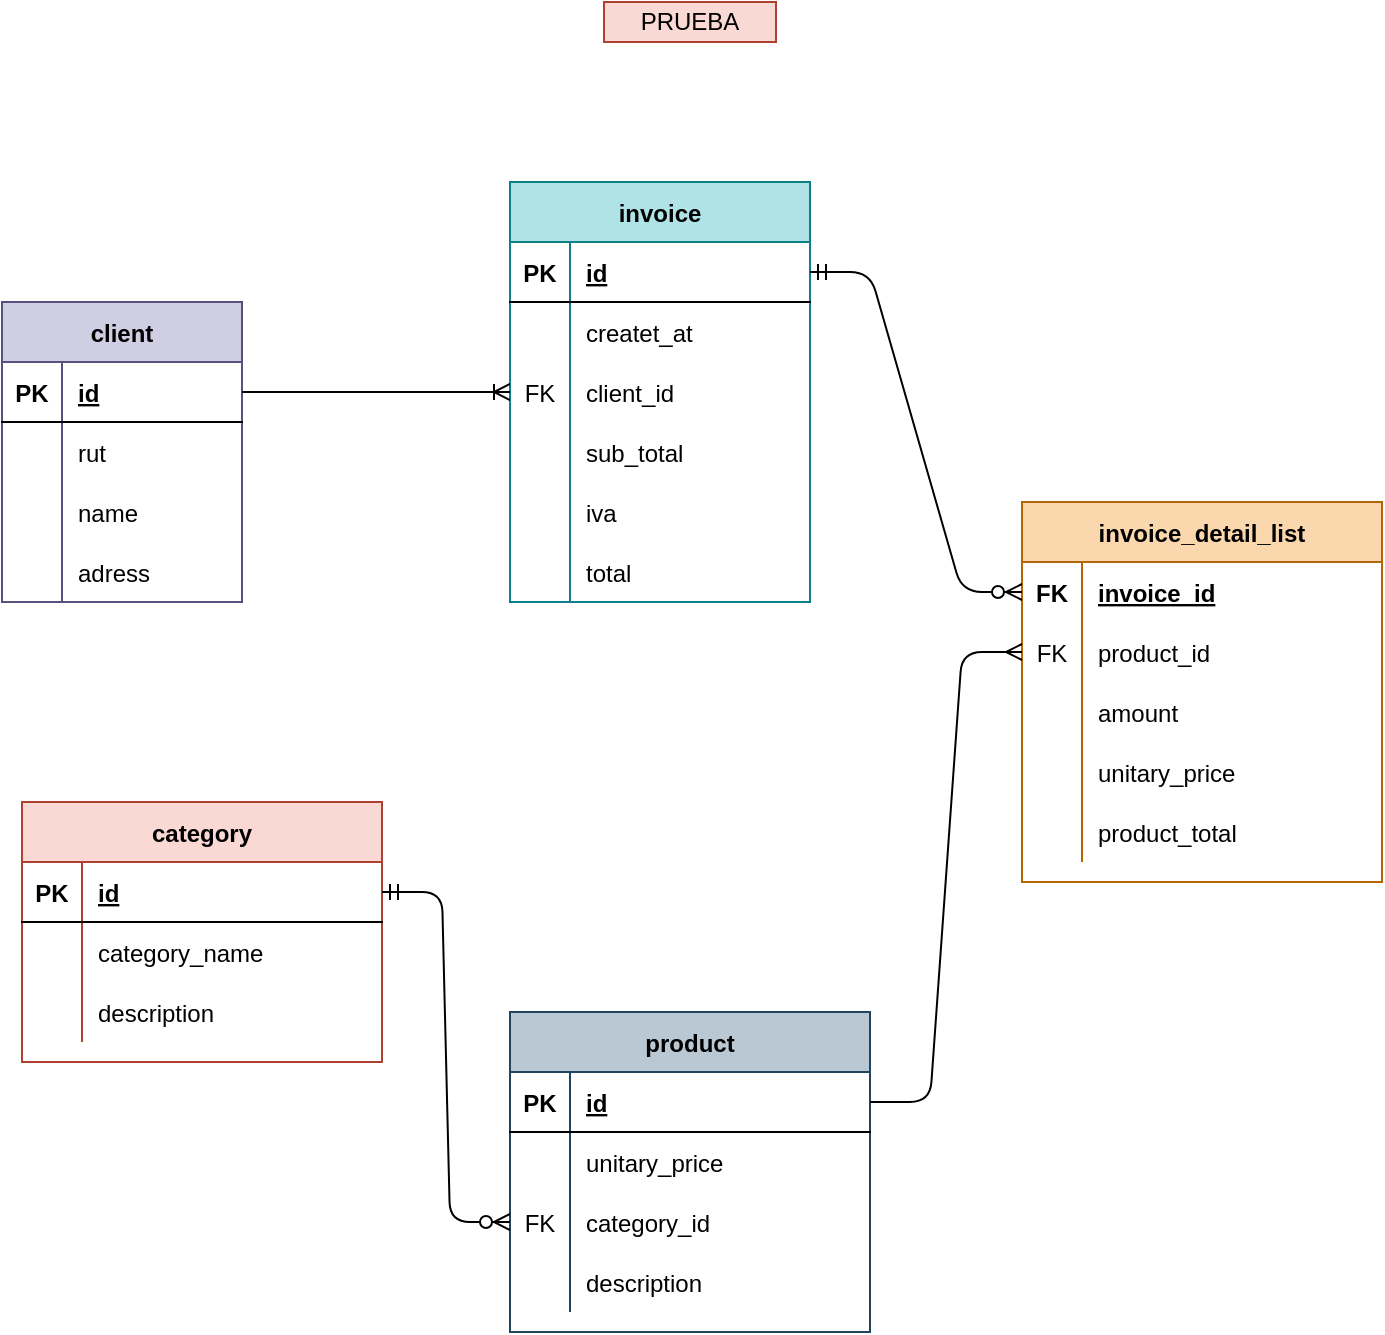 <mxfile version="14.5.10" type="device"><diagram id="mGJSvG1Wip0SbqEa6AOt" name="Page-1"><mxGraphModel dx="1422" dy="762" grid="1" gridSize="10" guides="1" tooltips="1" connect="1" arrows="1" fold="1" page="1" pageScale="1" pageWidth="827" pageHeight="1169" math="0" shadow="0"><root><mxCell id="0"/><mxCell id="1" parent="0"/><mxCell id="eV7dM3oFYVPUj0QsVYrU-2" value="client" style="shape=table;startSize=30;container=1;collapsible=1;childLayout=tableLayout;fixedRows=1;rowLines=0;fontStyle=1;align=center;resizeLast=1;fillColor=#d0cee2;strokeColor=#56517e;" vertex="1" parent="1"><mxGeometry x="69" y="240" width="120" height="150" as="geometry"/></mxCell><mxCell id="eV7dM3oFYVPUj0QsVYrU-3" value="" style="shape=partialRectangle;collapsible=0;dropTarget=0;pointerEvents=0;fillColor=none;top=0;left=0;bottom=1;right=0;points=[[0,0.5],[1,0.5]];portConstraint=eastwest;" vertex="1" parent="eV7dM3oFYVPUj0QsVYrU-2"><mxGeometry y="30" width="120" height="30" as="geometry"/></mxCell><mxCell id="eV7dM3oFYVPUj0QsVYrU-4" value="PK" style="shape=partialRectangle;connectable=0;fillColor=none;top=0;left=0;bottom=0;right=0;fontStyle=1;overflow=hidden;" vertex="1" parent="eV7dM3oFYVPUj0QsVYrU-3"><mxGeometry width="30" height="30" as="geometry"/></mxCell><mxCell id="eV7dM3oFYVPUj0QsVYrU-5" value="id" style="shape=partialRectangle;connectable=0;fillColor=none;top=0;left=0;bottom=0;right=0;align=left;spacingLeft=6;fontStyle=5;overflow=hidden;" vertex="1" parent="eV7dM3oFYVPUj0QsVYrU-3"><mxGeometry x="30" width="90" height="30" as="geometry"/></mxCell><mxCell id="eV7dM3oFYVPUj0QsVYrU-6" value="" style="shape=partialRectangle;collapsible=0;dropTarget=0;pointerEvents=0;fillColor=none;top=0;left=0;bottom=0;right=0;points=[[0,0.5],[1,0.5]];portConstraint=eastwest;" vertex="1" parent="eV7dM3oFYVPUj0QsVYrU-2"><mxGeometry y="60" width="120" height="30" as="geometry"/></mxCell><mxCell id="eV7dM3oFYVPUj0QsVYrU-7" value="" style="shape=partialRectangle;connectable=0;fillColor=none;top=0;left=0;bottom=0;right=0;editable=1;overflow=hidden;" vertex="1" parent="eV7dM3oFYVPUj0QsVYrU-6"><mxGeometry width="30" height="30" as="geometry"/></mxCell><mxCell id="eV7dM3oFYVPUj0QsVYrU-8" value="rut" style="shape=partialRectangle;connectable=0;fillColor=none;top=0;left=0;bottom=0;right=0;align=left;spacingLeft=6;overflow=hidden;" vertex="1" parent="eV7dM3oFYVPUj0QsVYrU-6"><mxGeometry x="30" width="90" height="30" as="geometry"/></mxCell><mxCell id="eV7dM3oFYVPUj0QsVYrU-9" value="" style="shape=partialRectangle;collapsible=0;dropTarget=0;pointerEvents=0;fillColor=none;top=0;left=0;bottom=0;right=0;points=[[0,0.5],[1,0.5]];portConstraint=eastwest;" vertex="1" parent="eV7dM3oFYVPUj0QsVYrU-2"><mxGeometry y="90" width="120" height="30" as="geometry"/></mxCell><mxCell id="eV7dM3oFYVPUj0QsVYrU-10" value="" style="shape=partialRectangle;connectable=0;fillColor=none;top=0;left=0;bottom=0;right=0;editable=1;overflow=hidden;" vertex="1" parent="eV7dM3oFYVPUj0QsVYrU-9"><mxGeometry width="30" height="30" as="geometry"/></mxCell><mxCell id="eV7dM3oFYVPUj0QsVYrU-11" value="name" style="shape=partialRectangle;connectable=0;fillColor=none;top=0;left=0;bottom=0;right=0;align=left;spacingLeft=6;overflow=hidden;" vertex="1" parent="eV7dM3oFYVPUj0QsVYrU-9"><mxGeometry x="30" width="90" height="30" as="geometry"/></mxCell><mxCell id="eV7dM3oFYVPUj0QsVYrU-12" value="" style="shape=partialRectangle;collapsible=0;dropTarget=0;pointerEvents=0;fillColor=none;top=0;left=0;bottom=0;right=0;points=[[0,0.5],[1,0.5]];portConstraint=eastwest;" vertex="1" parent="eV7dM3oFYVPUj0QsVYrU-2"><mxGeometry y="120" width="120" height="30" as="geometry"/></mxCell><mxCell id="eV7dM3oFYVPUj0QsVYrU-13" value="" style="shape=partialRectangle;connectable=0;fillColor=none;top=0;left=0;bottom=0;right=0;editable=1;overflow=hidden;" vertex="1" parent="eV7dM3oFYVPUj0QsVYrU-12"><mxGeometry width="30" height="30" as="geometry"/></mxCell><mxCell id="eV7dM3oFYVPUj0QsVYrU-14" value="adress" style="shape=partialRectangle;connectable=0;fillColor=none;top=0;left=0;bottom=0;right=0;align=left;spacingLeft=6;overflow=hidden;" vertex="1" parent="eV7dM3oFYVPUj0QsVYrU-12"><mxGeometry x="30" width="90" height="30" as="geometry"/></mxCell><mxCell id="eV7dM3oFYVPUj0QsVYrU-15" value="invoice" style="shape=table;startSize=30;container=1;collapsible=1;childLayout=tableLayout;fixedRows=1;rowLines=0;fontStyle=1;align=center;resizeLast=1;fillColor=#b0e3e6;strokeColor=#0e8088;" vertex="1" parent="1"><mxGeometry x="323" y="180" width="150" height="210" as="geometry"/></mxCell><mxCell id="eV7dM3oFYVPUj0QsVYrU-16" value="" style="shape=partialRectangle;collapsible=0;dropTarget=0;pointerEvents=0;fillColor=none;top=0;left=0;bottom=1;right=0;points=[[0,0.5],[1,0.5]];portConstraint=eastwest;" vertex="1" parent="eV7dM3oFYVPUj0QsVYrU-15"><mxGeometry y="30" width="150" height="30" as="geometry"/></mxCell><mxCell id="eV7dM3oFYVPUj0QsVYrU-17" value="PK" style="shape=partialRectangle;connectable=0;fillColor=none;top=0;left=0;bottom=0;right=0;fontStyle=1;overflow=hidden;" vertex="1" parent="eV7dM3oFYVPUj0QsVYrU-16"><mxGeometry width="30" height="30" as="geometry"/></mxCell><mxCell id="eV7dM3oFYVPUj0QsVYrU-18" value="id" style="shape=partialRectangle;connectable=0;fillColor=none;top=0;left=0;bottom=0;right=0;align=left;spacingLeft=6;fontStyle=5;overflow=hidden;" vertex="1" parent="eV7dM3oFYVPUj0QsVYrU-16"><mxGeometry x="30" width="120" height="30" as="geometry"/></mxCell><mxCell id="eV7dM3oFYVPUj0QsVYrU-19" value="" style="shape=partialRectangle;collapsible=0;dropTarget=0;pointerEvents=0;fillColor=none;top=0;left=0;bottom=0;right=0;points=[[0,0.5],[1,0.5]];portConstraint=eastwest;" vertex="1" parent="eV7dM3oFYVPUj0QsVYrU-15"><mxGeometry y="60" width="150" height="30" as="geometry"/></mxCell><mxCell id="eV7dM3oFYVPUj0QsVYrU-20" value="" style="shape=partialRectangle;connectable=0;fillColor=none;top=0;left=0;bottom=0;right=0;editable=1;overflow=hidden;" vertex="1" parent="eV7dM3oFYVPUj0QsVYrU-19"><mxGeometry width="30" height="30" as="geometry"/></mxCell><mxCell id="eV7dM3oFYVPUj0QsVYrU-21" value="createt_at" style="shape=partialRectangle;connectable=0;fillColor=none;top=0;left=0;bottom=0;right=0;align=left;spacingLeft=6;overflow=hidden;" vertex="1" parent="eV7dM3oFYVPUj0QsVYrU-19"><mxGeometry x="30" width="120" height="30" as="geometry"/></mxCell><mxCell id="eV7dM3oFYVPUj0QsVYrU-22" value="" style="shape=partialRectangle;collapsible=0;dropTarget=0;pointerEvents=0;fillColor=none;top=0;left=0;bottom=0;right=0;points=[[0,0.5],[1,0.5]];portConstraint=eastwest;" vertex="1" parent="eV7dM3oFYVPUj0QsVYrU-15"><mxGeometry y="90" width="150" height="30" as="geometry"/></mxCell><mxCell id="eV7dM3oFYVPUj0QsVYrU-23" value="FK" style="shape=partialRectangle;connectable=0;fillColor=none;top=0;left=0;bottom=0;right=0;editable=1;overflow=hidden;" vertex="1" parent="eV7dM3oFYVPUj0QsVYrU-22"><mxGeometry width="30" height="30" as="geometry"/></mxCell><mxCell id="eV7dM3oFYVPUj0QsVYrU-24" value="client_id" style="shape=partialRectangle;connectable=0;fillColor=none;top=0;left=0;bottom=0;right=0;align=left;spacingLeft=6;overflow=hidden;" vertex="1" parent="eV7dM3oFYVPUj0QsVYrU-22"><mxGeometry x="30" width="120" height="30" as="geometry"/></mxCell><mxCell id="eV7dM3oFYVPUj0QsVYrU-41" value="" style="shape=partialRectangle;collapsible=0;dropTarget=0;pointerEvents=0;fillColor=none;top=0;left=0;bottom=0;right=0;points=[[0,0.5],[1,0.5]];portConstraint=eastwest;" vertex="1" parent="eV7dM3oFYVPUj0QsVYrU-15"><mxGeometry y="120" width="150" height="30" as="geometry"/></mxCell><mxCell id="eV7dM3oFYVPUj0QsVYrU-42" value="" style="shape=partialRectangle;connectable=0;fillColor=none;top=0;left=0;bottom=0;right=0;editable=1;overflow=hidden;" vertex="1" parent="eV7dM3oFYVPUj0QsVYrU-41"><mxGeometry width="30" height="30" as="geometry"/></mxCell><mxCell id="eV7dM3oFYVPUj0QsVYrU-43" value="sub_total" style="shape=partialRectangle;connectable=0;fillColor=none;top=0;left=0;bottom=0;right=0;align=left;spacingLeft=6;overflow=hidden;" vertex="1" parent="eV7dM3oFYVPUj0QsVYrU-41"><mxGeometry x="30" width="120" height="30" as="geometry"/></mxCell><mxCell id="eV7dM3oFYVPUj0QsVYrU-44" value="" style="shape=partialRectangle;collapsible=0;dropTarget=0;pointerEvents=0;fillColor=none;top=0;left=0;bottom=0;right=0;points=[[0,0.5],[1,0.5]];portConstraint=eastwest;" vertex="1" parent="eV7dM3oFYVPUj0QsVYrU-15"><mxGeometry y="150" width="150" height="30" as="geometry"/></mxCell><mxCell id="eV7dM3oFYVPUj0QsVYrU-45" value="" style="shape=partialRectangle;connectable=0;fillColor=none;top=0;left=0;bottom=0;right=0;editable=1;overflow=hidden;" vertex="1" parent="eV7dM3oFYVPUj0QsVYrU-44"><mxGeometry width="30" height="30" as="geometry"/></mxCell><mxCell id="eV7dM3oFYVPUj0QsVYrU-46" value="iva" style="shape=partialRectangle;connectable=0;fillColor=none;top=0;left=0;bottom=0;right=0;align=left;spacingLeft=6;overflow=hidden;" vertex="1" parent="eV7dM3oFYVPUj0QsVYrU-44"><mxGeometry x="30" width="120" height="30" as="geometry"/></mxCell><mxCell id="eV7dM3oFYVPUj0QsVYrU-60" value="" style="shape=partialRectangle;collapsible=0;dropTarget=0;pointerEvents=0;fillColor=none;top=0;left=0;bottom=0;right=0;points=[[0,0.5],[1,0.5]];portConstraint=eastwest;" vertex="1" parent="eV7dM3oFYVPUj0QsVYrU-15"><mxGeometry y="180" width="150" height="30" as="geometry"/></mxCell><mxCell id="eV7dM3oFYVPUj0QsVYrU-61" value="" style="shape=partialRectangle;connectable=0;fillColor=none;top=0;left=0;bottom=0;right=0;editable=1;overflow=hidden;" vertex="1" parent="eV7dM3oFYVPUj0QsVYrU-60"><mxGeometry width="30" height="30" as="geometry"/></mxCell><mxCell id="eV7dM3oFYVPUj0QsVYrU-62" value="total" style="shape=partialRectangle;connectable=0;fillColor=none;top=0;left=0;bottom=0;right=0;align=left;spacingLeft=6;overflow=hidden;" vertex="1" parent="eV7dM3oFYVPUj0QsVYrU-60"><mxGeometry x="30" width="120" height="30" as="geometry"/></mxCell><mxCell id="eV7dM3oFYVPUj0QsVYrU-47" value="invoice_detail_list" style="shape=table;startSize=30;container=1;collapsible=1;childLayout=tableLayout;fixedRows=1;rowLines=0;fontStyle=1;align=center;resizeLast=1;fillColor=#fad7ac;strokeColor=#b46504;" vertex="1" parent="1"><mxGeometry x="579" y="340" width="180" height="190" as="geometry"/></mxCell><mxCell id="eV7dM3oFYVPUj0QsVYrU-48" value="" style="shape=partialRectangle;collapsible=0;dropTarget=0;pointerEvents=0;fillColor=none;top=0;left=0;bottom=1;right=0;points=[[0,0.5],[1,0.5]];portConstraint=eastwest;strokeColor=none;" vertex="1" parent="eV7dM3oFYVPUj0QsVYrU-47"><mxGeometry y="30" width="180" height="30" as="geometry"/></mxCell><mxCell id="eV7dM3oFYVPUj0QsVYrU-49" value="FK" style="shape=partialRectangle;connectable=0;fillColor=none;top=0;left=0;bottom=0;right=0;fontStyle=1;overflow=hidden;" vertex="1" parent="eV7dM3oFYVPUj0QsVYrU-48"><mxGeometry width="30" height="30" as="geometry"/></mxCell><mxCell id="eV7dM3oFYVPUj0QsVYrU-50" value="invoice_id" style="shape=partialRectangle;connectable=0;fillColor=none;top=0;left=0;bottom=0;right=0;align=left;spacingLeft=6;fontStyle=5;overflow=hidden;strokeColor=none;" vertex="1" parent="eV7dM3oFYVPUj0QsVYrU-48"><mxGeometry x="30" width="150" height="30" as="geometry"/></mxCell><mxCell id="eV7dM3oFYVPUj0QsVYrU-51" value="" style="shape=partialRectangle;collapsible=0;dropTarget=0;pointerEvents=0;fillColor=none;top=0;left=0;bottom=0;right=0;points=[[0,0.5],[1,0.5]];portConstraint=eastwest;" vertex="1" parent="eV7dM3oFYVPUj0QsVYrU-47"><mxGeometry y="60" width="180" height="30" as="geometry"/></mxCell><mxCell id="eV7dM3oFYVPUj0QsVYrU-52" value="FK" style="shape=partialRectangle;connectable=0;fillColor=none;top=0;left=0;bottom=0;right=0;editable=1;overflow=hidden;" vertex="1" parent="eV7dM3oFYVPUj0QsVYrU-51"><mxGeometry width="30" height="30" as="geometry"/></mxCell><mxCell id="eV7dM3oFYVPUj0QsVYrU-53" value="product_id" style="shape=partialRectangle;connectable=0;fillColor=none;top=0;left=0;bottom=0;right=0;align=left;spacingLeft=6;overflow=hidden;" vertex="1" parent="eV7dM3oFYVPUj0QsVYrU-51"><mxGeometry x="30" width="150" height="30" as="geometry"/></mxCell><mxCell id="eV7dM3oFYVPUj0QsVYrU-54" value="" style="shape=partialRectangle;collapsible=0;dropTarget=0;pointerEvents=0;fillColor=none;top=0;left=0;bottom=0;right=0;points=[[0,0.5],[1,0.5]];portConstraint=eastwest;" vertex="1" parent="eV7dM3oFYVPUj0QsVYrU-47"><mxGeometry y="90" width="180" height="30" as="geometry"/></mxCell><mxCell id="eV7dM3oFYVPUj0QsVYrU-55" value="" style="shape=partialRectangle;connectable=0;fillColor=none;top=0;left=0;bottom=0;right=0;editable=1;overflow=hidden;" vertex="1" parent="eV7dM3oFYVPUj0QsVYrU-54"><mxGeometry width="30" height="30" as="geometry"/></mxCell><mxCell id="eV7dM3oFYVPUj0QsVYrU-56" value="amount" style="shape=partialRectangle;connectable=0;fillColor=none;top=0;left=0;bottom=0;right=0;align=left;spacingLeft=6;overflow=hidden;" vertex="1" parent="eV7dM3oFYVPUj0QsVYrU-54"><mxGeometry x="30" width="150" height="30" as="geometry"/></mxCell><mxCell id="eV7dM3oFYVPUj0QsVYrU-57" value="" style="shape=partialRectangle;collapsible=0;dropTarget=0;pointerEvents=0;fillColor=none;top=0;left=0;bottom=0;right=0;points=[[0,0.5],[1,0.5]];portConstraint=eastwest;" vertex="1" parent="eV7dM3oFYVPUj0QsVYrU-47"><mxGeometry y="120" width="180" height="30" as="geometry"/></mxCell><mxCell id="eV7dM3oFYVPUj0QsVYrU-58" value="" style="shape=partialRectangle;connectable=0;fillColor=none;top=0;left=0;bottom=0;right=0;editable=1;overflow=hidden;" vertex="1" parent="eV7dM3oFYVPUj0QsVYrU-57"><mxGeometry width="30" height="30" as="geometry"/></mxCell><mxCell id="eV7dM3oFYVPUj0QsVYrU-59" value="unitary_price" style="shape=partialRectangle;connectable=0;fillColor=none;top=0;left=0;bottom=0;right=0;align=left;spacingLeft=6;overflow=hidden;" vertex="1" parent="eV7dM3oFYVPUj0QsVYrU-57"><mxGeometry x="30" width="150" height="30" as="geometry"/></mxCell><mxCell id="eV7dM3oFYVPUj0QsVYrU-103" value="" style="shape=partialRectangle;collapsible=0;dropTarget=0;pointerEvents=0;fillColor=none;top=0;left=0;bottom=0;right=0;points=[[0,0.5],[1,0.5]];portConstraint=eastwest;" vertex="1" parent="eV7dM3oFYVPUj0QsVYrU-47"><mxGeometry y="150" width="180" height="30" as="geometry"/></mxCell><mxCell id="eV7dM3oFYVPUj0QsVYrU-104" value="" style="shape=partialRectangle;connectable=0;fillColor=none;top=0;left=0;bottom=0;right=0;editable=1;overflow=hidden;" vertex="1" parent="eV7dM3oFYVPUj0QsVYrU-103"><mxGeometry width="30" height="30" as="geometry"/></mxCell><mxCell id="eV7dM3oFYVPUj0QsVYrU-105" value="product_total" style="shape=partialRectangle;connectable=0;fillColor=none;top=0;left=0;bottom=0;right=0;align=left;spacingLeft=6;overflow=hidden;" vertex="1" parent="eV7dM3oFYVPUj0QsVYrU-103"><mxGeometry x="30" width="150" height="30" as="geometry"/></mxCell><mxCell id="eV7dM3oFYVPUj0QsVYrU-67" value="" style="edgeStyle=entityRelationEdgeStyle;fontSize=12;html=1;endArrow=ERoneToMany;exitX=1;exitY=0.5;exitDx=0;exitDy=0;entryX=0;entryY=0.5;entryDx=0;entryDy=0;" edge="1" parent="1" source="eV7dM3oFYVPUj0QsVYrU-3" target="eV7dM3oFYVPUj0QsVYrU-22"><mxGeometry width="100" height="100" relative="1" as="geometry"><mxPoint x="329" y="550" as="sourcePoint"/><mxPoint x="429" y="450" as="targetPoint"/></mxGeometry></mxCell><mxCell id="eV7dM3oFYVPUj0QsVYrU-68" value="product" style="shape=table;startSize=30;container=1;collapsible=1;childLayout=tableLayout;fixedRows=1;rowLines=0;fontStyle=1;align=center;resizeLast=1;fillColor=#bac8d3;strokeColor=#23445d;" vertex="1" parent="1"><mxGeometry x="323" y="595" width="180" height="160" as="geometry"/></mxCell><mxCell id="eV7dM3oFYVPUj0QsVYrU-69" value="" style="shape=partialRectangle;collapsible=0;dropTarget=0;pointerEvents=0;fillColor=none;top=0;left=0;bottom=1;right=0;points=[[0,0.5],[1,0.5]];portConstraint=eastwest;" vertex="1" parent="eV7dM3oFYVPUj0QsVYrU-68"><mxGeometry y="30" width="180" height="30" as="geometry"/></mxCell><mxCell id="eV7dM3oFYVPUj0QsVYrU-70" value="PK" style="shape=partialRectangle;connectable=0;fillColor=none;top=0;left=0;bottom=0;right=0;fontStyle=1;overflow=hidden;" vertex="1" parent="eV7dM3oFYVPUj0QsVYrU-69"><mxGeometry width="30" height="30" as="geometry"/></mxCell><mxCell id="eV7dM3oFYVPUj0QsVYrU-71" value="id" style="shape=partialRectangle;connectable=0;fillColor=none;top=0;left=0;bottom=0;right=0;align=left;spacingLeft=6;fontStyle=5;overflow=hidden;" vertex="1" parent="eV7dM3oFYVPUj0QsVYrU-69"><mxGeometry x="30" width="150" height="30" as="geometry"/></mxCell><mxCell id="eV7dM3oFYVPUj0QsVYrU-72" value="" style="shape=partialRectangle;collapsible=0;dropTarget=0;pointerEvents=0;fillColor=none;top=0;left=0;bottom=0;right=0;points=[[0,0.5],[1,0.5]];portConstraint=eastwest;" vertex="1" parent="eV7dM3oFYVPUj0QsVYrU-68"><mxGeometry y="60" width="180" height="30" as="geometry"/></mxCell><mxCell id="eV7dM3oFYVPUj0QsVYrU-73" value="" style="shape=partialRectangle;connectable=0;fillColor=none;top=0;left=0;bottom=0;right=0;editable=1;overflow=hidden;" vertex="1" parent="eV7dM3oFYVPUj0QsVYrU-72"><mxGeometry width="30" height="30" as="geometry"/></mxCell><mxCell id="eV7dM3oFYVPUj0QsVYrU-74" value="unitary_price" style="shape=partialRectangle;connectable=0;fillColor=none;top=0;left=0;bottom=0;right=0;align=left;spacingLeft=6;overflow=hidden;" vertex="1" parent="eV7dM3oFYVPUj0QsVYrU-72"><mxGeometry x="30" width="150" height="30" as="geometry"/></mxCell><mxCell id="eV7dM3oFYVPUj0QsVYrU-75" value="" style="shape=partialRectangle;collapsible=0;dropTarget=0;pointerEvents=0;fillColor=none;top=0;left=0;bottom=0;right=0;points=[[0,0.5],[1,0.5]];portConstraint=eastwest;" vertex="1" parent="eV7dM3oFYVPUj0QsVYrU-68"><mxGeometry y="90" width="180" height="30" as="geometry"/></mxCell><mxCell id="eV7dM3oFYVPUj0QsVYrU-76" value="FK" style="shape=partialRectangle;connectable=0;fillColor=none;top=0;left=0;bottom=0;right=0;editable=1;overflow=hidden;" vertex="1" parent="eV7dM3oFYVPUj0QsVYrU-75"><mxGeometry width="30" height="30" as="geometry"/></mxCell><mxCell id="eV7dM3oFYVPUj0QsVYrU-77" value="category_id" style="shape=partialRectangle;connectable=0;fillColor=none;top=0;left=0;bottom=0;right=0;align=left;spacingLeft=6;overflow=hidden;" vertex="1" parent="eV7dM3oFYVPUj0QsVYrU-75"><mxGeometry x="30" width="150" height="30" as="geometry"/></mxCell><mxCell id="eV7dM3oFYVPUj0QsVYrU-78" value="" style="shape=partialRectangle;collapsible=0;dropTarget=0;pointerEvents=0;fillColor=none;top=0;left=0;bottom=0;right=0;points=[[0,0.5],[1,0.5]];portConstraint=eastwest;" vertex="1" parent="eV7dM3oFYVPUj0QsVYrU-68"><mxGeometry y="120" width="180" height="30" as="geometry"/></mxCell><mxCell id="eV7dM3oFYVPUj0QsVYrU-79" value="" style="shape=partialRectangle;connectable=0;fillColor=none;top=0;left=0;bottom=0;right=0;editable=1;overflow=hidden;" vertex="1" parent="eV7dM3oFYVPUj0QsVYrU-78"><mxGeometry width="30" height="30" as="geometry"/></mxCell><mxCell id="eV7dM3oFYVPUj0QsVYrU-80" value="description" style="shape=partialRectangle;connectable=0;fillColor=none;top=0;left=0;bottom=0;right=0;align=left;spacingLeft=6;overflow=hidden;" vertex="1" parent="eV7dM3oFYVPUj0QsVYrU-78"><mxGeometry x="30" width="150" height="30" as="geometry"/></mxCell><mxCell id="eV7dM3oFYVPUj0QsVYrU-81" value="category" style="shape=table;startSize=30;container=1;collapsible=1;childLayout=tableLayout;fixedRows=1;rowLines=0;fontStyle=1;align=center;resizeLast=1;fillColor=#fad9d5;strokeColor=#ae4132;" vertex="1" parent="1"><mxGeometry x="79" y="490" width="180" height="130" as="geometry"/></mxCell><mxCell id="eV7dM3oFYVPUj0QsVYrU-82" value="" style="shape=partialRectangle;collapsible=0;dropTarget=0;pointerEvents=0;fillColor=none;top=0;left=0;bottom=1;right=0;points=[[0,0.5],[1,0.5]];portConstraint=eastwest;" vertex="1" parent="eV7dM3oFYVPUj0QsVYrU-81"><mxGeometry y="30" width="180" height="30" as="geometry"/></mxCell><mxCell id="eV7dM3oFYVPUj0QsVYrU-83" value="PK" style="shape=partialRectangle;connectable=0;fillColor=none;top=0;left=0;bottom=0;right=0;fontStyle=1;overflow=hidden;" vertex="1" parent="eV7dM3oFYVPUj0QsVYrU-82"><mxGeometry width="30" height="30" as="geometry"/></mxCell><mxCell id="eV7dM3oFYVPUj0QsVYrU-84" value="id" style="shape=partialRectangle;connectable=0;fillColor=none;top=0;left=0;bottom=0;right=0;align=left;spacingLeft=6;fontStyle=5;overflow=hidden;" vertex="1" parent="eV7dM3oFYVPUj0QsVYrU-82"><mxGeometry x="30" width="150" height="30" as="geometry"/></mxCell><mxCell id="eV7dM3oFYVPUj0QsVYrU-85" value="" style="shape=partialRectangle;collapsible=0;dropTarget=0;pointerEvents=0;fillColor=none;top=0;left=0;bottom=0;right=0;points=[[0,0.5],[1,0.5]];portConstraint=eastwest;" vertex="1" parent="eV7dM3oFYVPUj0QsVYrU-81"><mxGeometry y="60" width="180" height="30" as="geometry"/></mxCell><mxCell id="eV7dM3oFYVPUj0QsVYrU-86" value="" style="shape=partialRectangle;connectable=0;fillColor=none;top=0;left=0;bottom=0;right=0;editable=1;overflow=hidden;" vertex="1" parent="eV7dM3oFYVPUj0QsVYrU-85"><mxGeometry width="30" height="30" as="geometry"/></mxCell><mxCell id="eV7dM3oFYVPUj0QsVYrU-87" value="category_name" style="shape=partialRectangle;connectable=0;fillColor=none;top=0;left=0;bottom=0;right=0;align=left;spacingLeft=6;overflow=hidden;" vertex="1" parent="eV7dM3oFYVPUj0QsVYrU-85"><mxGeometry x="30" width="150" height="30" as="geometry"/></mxCell><mxCell id="eV7dM3oFYVPUj0QsVYrU-88" value="" style="shape=partialRectangle;collapsible=0;dropTarget=0;pointerEvents=0;fillColor=none;top=0;left=0;bottom=0;right=0;points=[[0,0.5],[1,0.5]];portConstraint=eastwest;" vertex="1" parent="eV7dM3oFYVPUj0QsVYrU-81"><mxGeometry y="90" width="180" height="30" as="geometry"/></mxCell><mxCell id="eV7dM3oFYVPUj0QsVYrU-89" value="" style="shape=partialRectangle;connectable=0;fillColor=none;top=0;left=0;bottom=0;right=0;editable=1;overflow=hidden;" vertex="1" parent="eV7dM3oFYVPUj0QsVYrU-88"><mxGeometry width="30" height="30" as="geometry"/></mxCell><mxCell id="eV7dM3oFYVPUj0QsVYrU-90" value="description" style="shape=partialRectangle;connectable=0;fillColor=none;top=0;left=0;bottom=0;right=0;align=left;spacingLeft=6;overflow=hidden;" vertex="1" parent="eV7dM3oFYVPUj0QsVYrU-88"><mxGeometry x="30" width="150" height="30" as="geometry"/></mxCell><mxCell id="eV7dM3oFYVPUj0QsVYrU-108" value="" style="edgeStyle=entityRelationEdgeStyle;fontSize=12;html=1;endArrow=ERzeroToMany;startArrow=ERmandOne;exitX=1;exitY=0.5;exitDx=0;exitDy=0;entryX=0;entryY=0.5;entryDx=0;entryDy=0;" edge="1" parent="1" source="eV7dM3oFYVPUj0QsVYrU-16" target="eV7dM3oFYVPUj0QsVYrU-48"><mxGeometry width="100" height="100" relative="1" as="geometry"><mxPoint x="329" y="550" as="sourcePoint"/><mxPoint x="429" y="450" as="targetPoint"/></mxGeometry></mxCell><mxCell id="eV7dM3oFYVPUj0QsVYrU-109" value="" style="edgeStyle=entityRelationEdgeStyle;fontSize=12;html=1;endArrow=ERzeroToMany;startArrow=ERmandOne;exitX=1;exitY=0.5;exitDx=0;exitDy=0;entryX=0;entryY=0.5;entryDx=0;entryDy=0;" edge="1" parent="1" source="eV7dM3oFYVPUj0QsVYrU-82" target="eV7dM3oFYVPUj0QsVYrU-75"><mxGeometry width="100" height="100" relative="1" as="geometry"><mxPoint x="329" y="550" as="sourcePoint"/><mxPoint x="429" y="450" as="targetPoint"/></mxGeometry></mxCell><mxCell id="eV7dM3oFYVPUj0QsVYrU-110" value="" style="edgeStyle=entityRelationEdgeStyle;fontSize=12;html=1;endArrow=ERmany;exitX=1;exitY=0.5;exitDx=0;exitDy=0;entryX=0;entryY=0.5;entryDx=0;entryDy=0;" edge="1" parent="1" source="eV7dM3oFYVPUj0QsVYrU-69" target="eV7dM3oFYVPUj0QsVYrU-51"><mxGeometry width="100" height="100" relative="1" as="geometry"><mxPoint x="329" y="550" as="sourcePoint"/><mxPoint x="429" y="450" as="targetPoint"/></mxGeometry></mxCell><mxCell id="eV7dM3oFYVPUj0QsVYrU-111" value="PRUEBA" style="text;html=1;strokeColor=#ae4132;fillColor=#fad9d5;align=center;verticalAlign=middle;whiteSpace=wrap;rounded=0;" vertex="1" parent="1"><mxGeometry x="370" y="90" width="86" height="20" as="geometry"/></mxCell></root></mxGraphModel></diagram></mxfile>